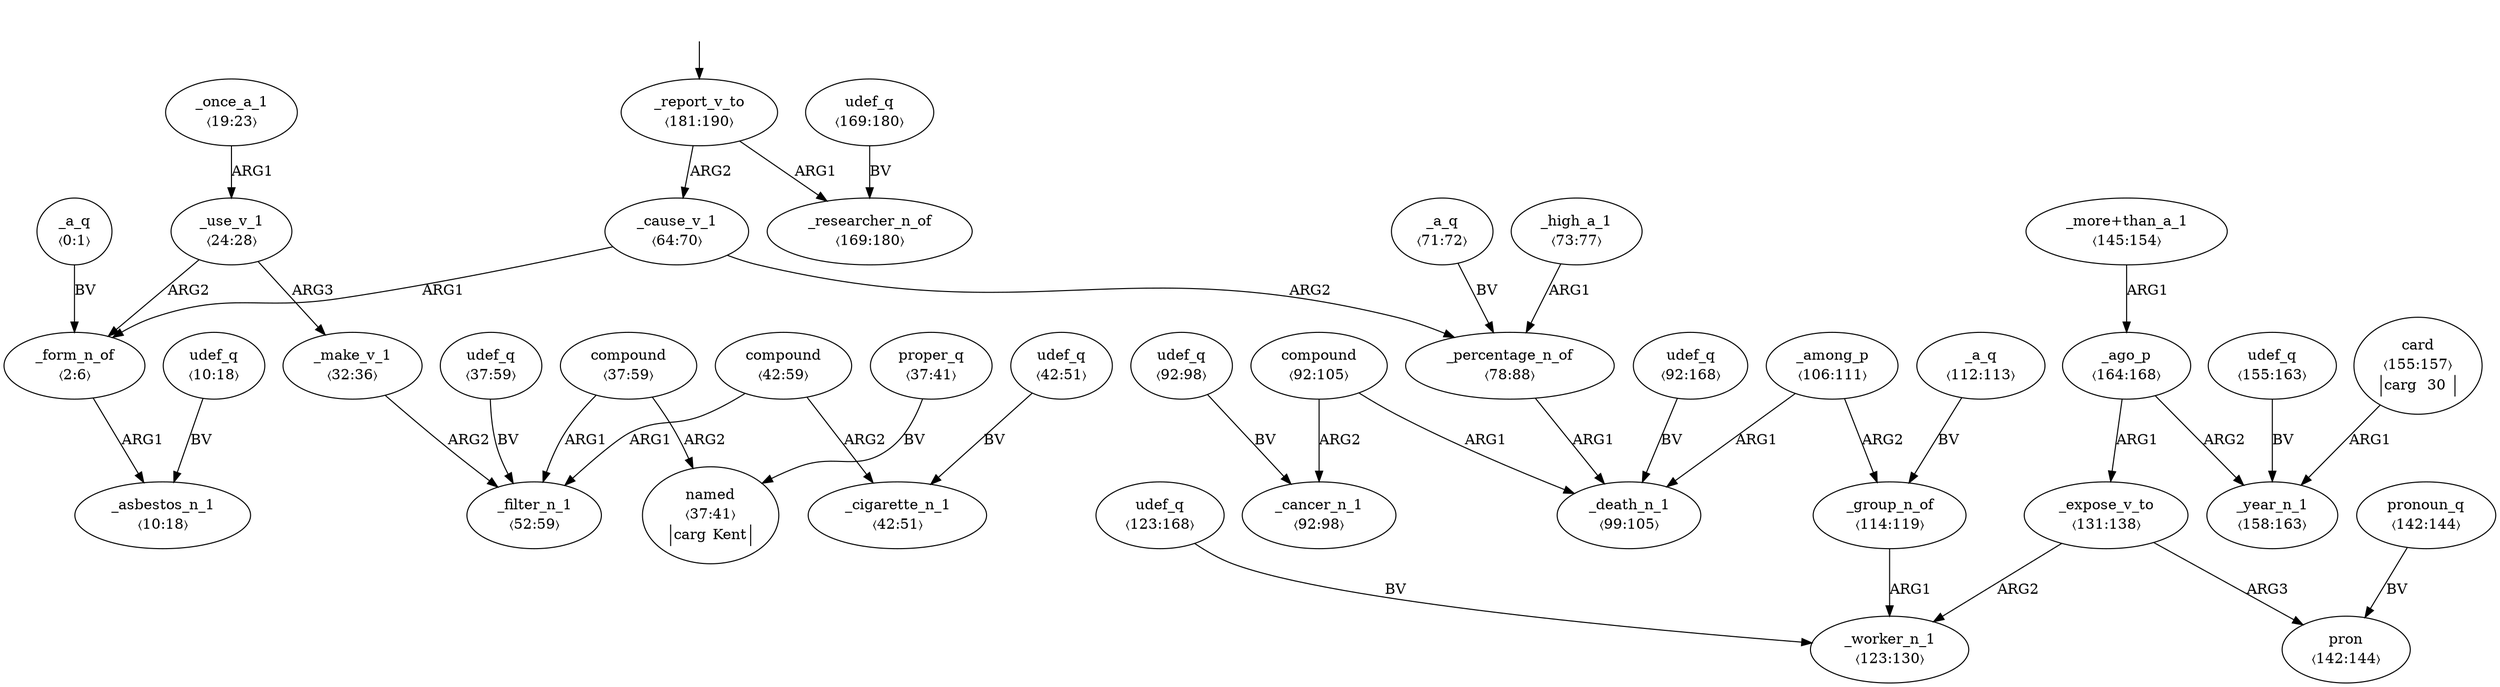 digraph "20003001" {
  top [ style=invis ];
  top -> 39;
  0 [ label=<<table align="center" border="0" cellspacing="0"><tr><td colspan="2">_a_q</td></tr><tr><td colspan="2">〈0:1〉</td></tr></table>> ];
  1 [ label=<<table align="center" border="0" cellspacing="0"><tr><td colspan="2">_form_n_of</td></tr><tr><td colspan="2">〈2:6〉</td></tr></table>> ];
  2 [ label=<<table align="center" border="0" cellspacing="0"><tr><td colspan="2">udef_q</td></tr><tr><td colspan="2">〈10:18〉</td></tr></table>> ];
  3 [ label=<<table align="center" border="0" cellspacing="0"><tr><td colspan="2">_asbestos_n_1</td></tr><tr><td colspan="2">〈10:18〉</td></tr></table>> ];
  4 [ label=<<table align="center" border="0" cellspacing="0"><tr><td colspan="2">_once_a_1</td></tr><tr><td colspan="2">〈19:23〉</td></tr></table>> ];
  5 [ label=<<table align="center" border="0" cellspacing="0"><tr><td colspan="2">_use_v_1</td></tr><tr><td colspan="2">〈24:28〉</td></tr></table>> ];
  6 [ label=<<table align="center" border="0" cellspacing="0"><tr><td colspan="2">_make_v_1</td></tr><tr><td colspan="2">〈32:36〉</td></tr></table>> ];
  7 [ label=<<table align="center" border="0" cellspacing="0"><tr><td colspan="2">udef_q</td></tr><tr><td colspan="2">〈37:59〉</td></tr></table>> ];
  8 [ label=<<table align="center" border="0" cellspacing="0"><tr><td colspan="2">compound</td></tr><tr><td colspan="2">〈37:59〉</td></tr></table>> ];
  9 [ label=<<table align="center" border="0" cellspacing="0"><tr><td colspan="2">proper_q</td></tr><tr><td colspan="2">〈37:41〉</td></tr></table>> ];
  10 [ label=<<table align="center" border="0" cellspacing="0"><tr><td colspan="2">named</td></tr><tr><td colspan="2">〈37:41〉</td></tr><tr><td sides="l" border="1" align="left">carg</td><td sides="r" border="1" align="left">Kent</td></tr></table>> ];
  11 [ label=<<table align="center" border="0" cellspacing="0"><tr><td colspan="2">compound</td></tr><tr><td colspan="2">〈42:59〉</td></tr></table>> ];
  12 [ label=<<table align="center" border="0" cellspacing="0"><tr><td colspan="2">udef_q</td></tr><tr><td colspan="2">〈42:51〉</td></tr></table>> ];
  13 [ label=<<table align="center" border="0" cellspacing="0"><tr><td colspan="2">_cigarette_n_1</td></tr><tr><td colspan="2">〈42:51〉</td></tr></table>> ];
  14 [ label=<<table align="center" border="0" cellspacing="0"><tr><td colspan="2">_filter_n_1</td></tr><tr><td colspan="2">〈52:59〉</td></tr></table>> ];
  15 [ label=<<table align="center" border="0" cellspacing="0"><tr><td colspan="2">_cause_v_1</td></tr><tr><td colspan="2">〈64:70〉</td></tr></table>> ];
  16 [ label=<<table align="center" border="0" cellspacing="0"><tr><td colspan="2">_a_q</td></tr><tr><td colspan="2">〈71:72〉</td></tr></table>> ];
  17 [ label=<<table align="center" border="0" cellspacing="0"><tr><td colspan="2">_high_a_1</td></tr><tr><td colspan="2">〈73:77〉</td></tr></table>> ];
  18 [ label=<<table align="center" border="0" cellspacing="0"><tr><td colspan="2">_percentage_n_of</td></tr><tr><td colspan="2">〈78:88〉</td></tr></table>> ];
  19 [ label=<<table align="center" border="0" cellspacing="0"><tr><td colspan="2">udef_q</td></tr><tr><td colspan="2">〈92:168〉</td></tr></table>> ];
  20 [ label=<<table align="center" border="0" cellspacing="0"><tr><td colspan="2">compound</td></tr><tr><td colspan="2">〈92:105〉</td></tr></table>> ];
  21 [ label=<<table align="center" border="0" cellspacing="0"><tr><td colspan="2">udef_q</td></tr><tr><td colspan="2">〈92:98〉</td></tr></table>> ];
  22 [ label=<<table align="center" border="0" cellspacing="0"><tr><td colspan="2">_cancer_n_1</td></tr><tr><td colspan="2">〈92:98〉</td></tr></table>> ];
  23 [ label=<<table align="center" border="0" cellspacing="0"><tr><td colspan="2">_death_n_1</td></tr><tr><td colspan="2">〈99:105〉</td></tr></table>> ];
  24 [ label=<<table align="center" border="0" cellspacing="0"><tr><td colspan="2">_among_p</td></tr><tr><td colspan="2">〈106:111〉</td></tr></table>> ];
  25 [ label=<<table align="center" border="0" cellspacing="0"><tr><td colspan="2">_a_q</td></tr><tr><td colspan="2">〈112:113〉</td></tr></table>> ];
  26 [ label=<<table align="center" border="0" cellspacing="0"><tr><td colspan="2">_group_n_of</td></tr><tr><td colspan="2">〈114:119〉</td></tr></table>> ];
  27 [ label=<<table align="center" border="0" cellspacing="0"><tr><td colspan="2">udef_q</td></tr><tr><td colspan="2">〈123:168〉</td></tr></table>> ];
  28 [ label=<<table align="center" border="0" cellspacing="0"><tr><td colspan="2">_worker_n_1</td></tr><tr><td colspan="2">〈123:130〉</td></tr></table>> ];
  29 [ label=<<table align="center" border="0" cellspacing="0"><tr><td colspan="2">_expose_v_to</td></tr><tr><td colspan="2">〈131:138〉</td></tr></table>> ];
  30 [ label=<<table align="center" border="0" cellspacing="0"><tr><td colspan="2">pron</td></tr><tr><td colspan="2">〈142:144〉</td></tr></table>> ];
  31 [ label=<<table align="center" border="0" cellspacing="0"><tr><td colspan="2">pronoun_q</td></tr><tr><td colspan="2">〈142:144〉</td></tr></table>> ];
  32 [ label=<<table align="center" border="0" cellspacing="0"><tr><td colspan="2">_more+than_a_1</td></tr><tr><td colspan="2">〈145:154〉</td></tr></table>> ];
  33 [ label=<<table align="center" border="0" cellspacing="0"><tr><td colspan="2">udef_q</td></tr><tr><td colspan="2">〈155:163〉</td></tr></table>> ];
  34 [ label=<<table align="center" border="0" cellspacing="0"><tr><td colspan="2">card</td></tr><tr><td colspan="2">〈155:157〉</td></tr><tr><td sides="l" border="1" align="left">carg</td><td sides="r" border="1" align="left">30</td></tr></table>> ];
  35 [ label=<<table align="center" border="0" cellspacing="0"><tr><td colspan="2">_year_n_1</td></tr><tr><td colspan="2">〈158:163〉</td></tr></table>> ];
  36 [ label=<<table align="center" border="0" cellspacing="0"><tr><td colspan="2">_ago_p</td></tr><tr><td colspan="2">〈164:168〉</td></tr></table>> ];
  37 [ label=<<table align="center" border="0" cellspacing="0"><tr><td colspan="2">udef_q</td></tr><tr><td colspan="2">〈169:180〉</td></tr></table>> ];
  38 [ label=<<table align="center" border="0" cellspacing="0"><tr><td colspan="2">_researcher_n_of</td></tr><tr><td colspan="2">〈169:180〉</td></tr></table>> ];
  39 [ label=<<table align="center" border="0" cellspacing="0"><tr><td colspan="2">_report_v_to</td></tr><tr><td colspan="2">〈181:190〉</td></tr></table>> ];
  25 -> 26 [ label="BV" ];
  8 -> 14 [ label="ARG1" ];
  37 -> 38 [ label="BV" ];
  4 -> 5 [ label="ARG1" ];
  39 -> 15 [ label="ARG2" ];
  5 -> 6 [ label="ARG3" ];
  8 -> 10 [ label="ARG2" ];
  20 -> 22 [ label="ARG2" ];
  19 -> 23 [ label="BV" ];
  36 -> 35 [ label="ARG2" ];
  9 -> 10 [ label="BV" ];
  21 -> 22 [ label="BV" ];
  11 -> 13 [ label="ARG2" ];
  20 -> 23 [ label="ARG1" ];
  24 -> 26 [ label="ARG2" ];
  0 -> 1 [ label="BV" ];
  32 -> 36 [ label="ARG1" ];
  36 -> 29 [ label="ARG1" ];
  17 -> 18 [ label="ARG1" ];
  33 -> 35 [ label="BV" ];
  5 -> 1 [ label="ARG2" ];
  15 -> 1 [ label="ARG1" ];
  15 -> 18 [ label="ARG2" ];
  29 -> 28 [ label="ARG2" ];
  18 -> 23 [ label="ARG1" ];
  12 -> 13 [ label="BV" ];
  16 -> 18 [ label="BV" ];
  34 -> 35 [ label="ARG1" ];
  27 -> 28 [ label="BV" ];
  24 -> 23 [ label="ARG1" ];
  1 -> 3 [ label="ARG1" ];
  6 -> 14 [ label="ARG2" ];
  29 -> 30 [ label="ARG3" ];
  11 -> 14 [ label="ARG1" ];
  26 -> 28 [ label="ARG1" ];
  31 -> 30 [ label="BV" ];
  2 -> 3 [ label="BV" ];
  7 -> 14 [ label="BV" ];
  39 -> 38 [ label="ARG1" ];
}

